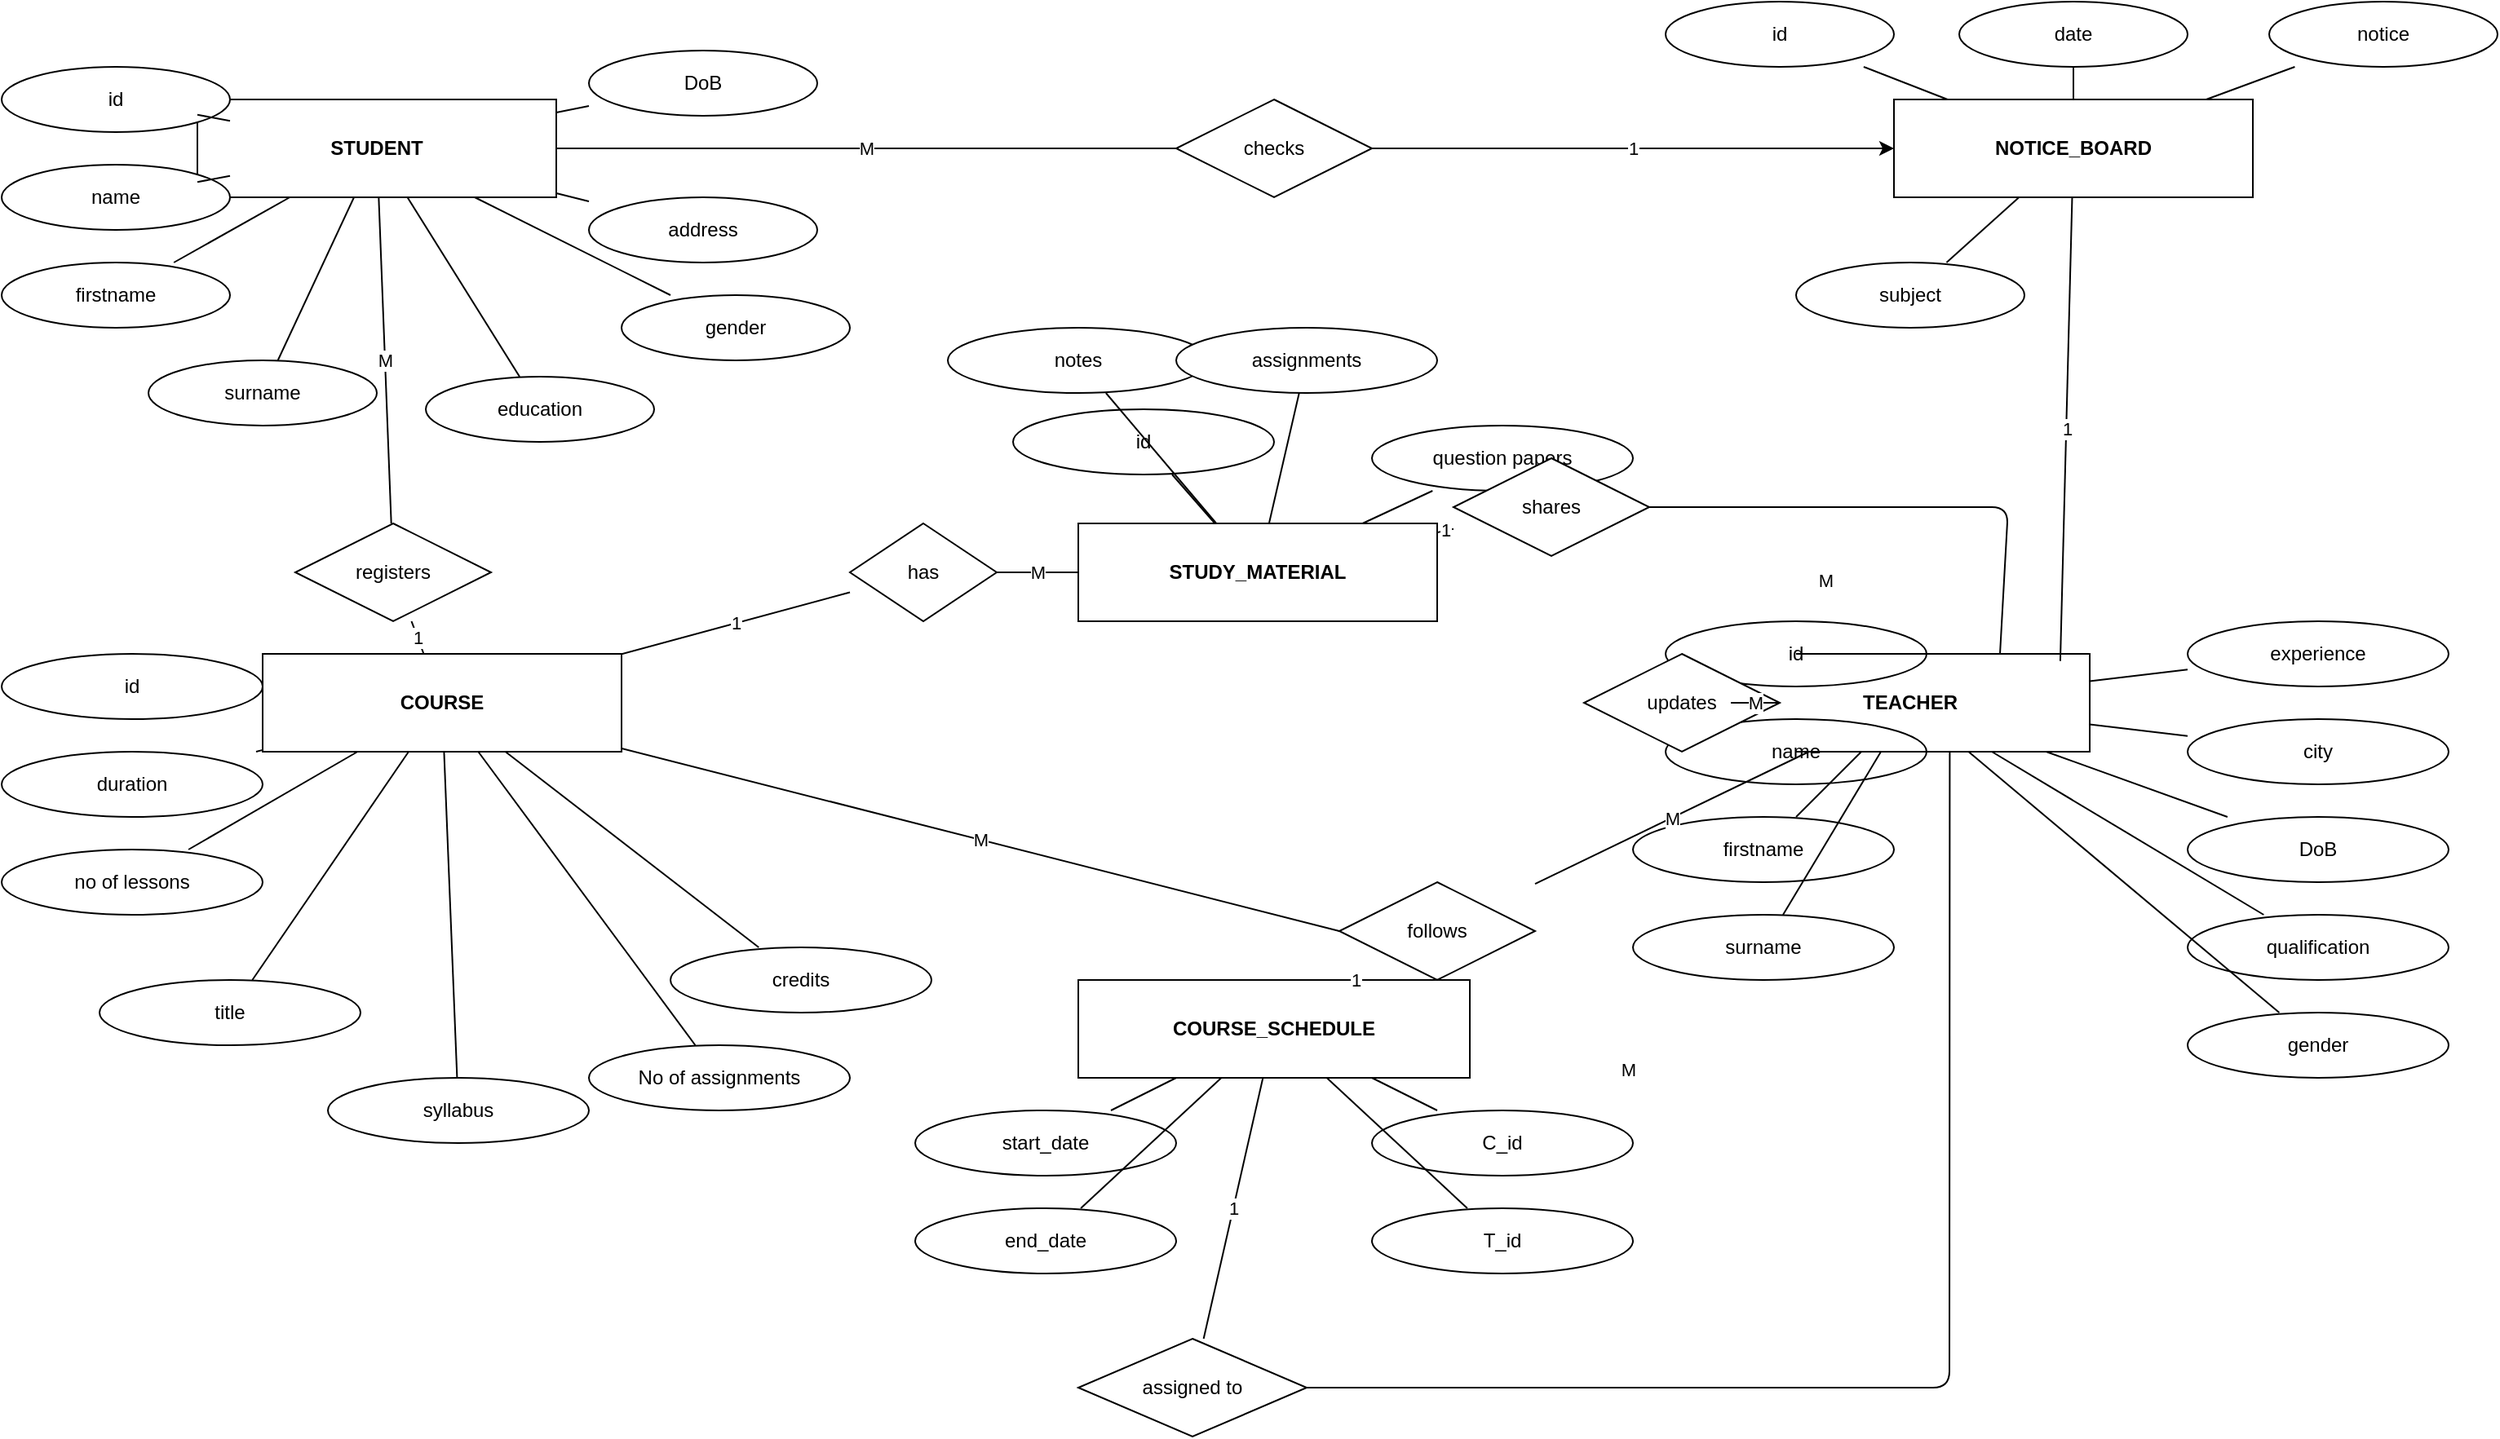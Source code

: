 <mxfile version="28.2.5">
  <diagram id="page-1" name="ER Diagram (editable)">
    <mxGraphModel dx="1930" dy="1273" grid="1" gridSize="10" guides="1" tooltips="1" connect="1" arrows="1" fold="1" page="1" pageScale="1" pageWidth="1600" pageHeight="1000" background="none" math="0" shadow="0">
      <root>
        <mxCell id="0" />
        <mxCell id="1" parent="0" />
        <mxCell id="ent_student" value="STUDENT" style="shape=rectangle;whiteSpace=wrap;html=1;rounded=0;fontStyle=1;" parent="1" vertex="1">
          <mxGeometry x="160" y="80" width="220" height="60" as="geometry" />
        </mxCell>
        <mxCell id="ent_course" value="COURSE" style="shape=rectangle;whiteSpace=wrap;html=1;rounded=0;fontStyle=1;" parent="1" vertex="1">
          <mxGeometry x="200" y="420" width="220" height="60" as="geometry" />
        </mxCell>
        <mxCell id="ent_teacher" value="TEACHER" style="shape=rectangle;whiteSpace=wrap;html=1;rounded=0;fontStyle=1;" parent="1" vertex="1">
          <mxGeometry x="1100" y="420" width="220" height="60" as="geometry" />
        </mxCell>
        <mxCell id="ent_notice" value="NOTICE_BOARD" style="shape=rectangle;whiteSpace=wrap;html=1;rounded=0;fontStyle=1;" parent="1" vertex="1">
          <mxGeometry x="1200" y="80" width="220" height="60" as="geometry" />
        </mxCell>
        <mxCell id="ent_study" value="STUDY_MATERIAL" style="shape=rectangle;whiteSpace=wrap;html=1;rounded=0;fontStyle=1;" parent="1" vertex="1">
          <mxGeometry x="700" y="340" width="220" height="60" as="geometry" />
        </mxCell>
        <mxCell id="ent_sched" value="COURSE_SCHEDULE" style="shape=rectangle;whiteSpace=wrap;html=1;rounded=0;fontStyle=1;" parent="1" vertex="1">
          <mxGeometry x="700" y="620" width="240" height="60" as="geometry" />
        </mxCell>
        <mxCell id="att_sid" value="id" style="shape=ellipse;whiteSpace=wrap;html=1;" parent="1" vertex="1">
          <mxGeometry x="40" y="60" width="140" height="40" as="geometry" />
        </mxCell>
        <mxCell id="e_att_sid" value="" style="endArrow=none;html=1;" parent="1" source="att_sid" target="ent_student" edge="1">
          <mxGeometry as="geometry" />
        </mxCell>
        <mxCell id="att_name" value="name" style="shape=ellipse;whiteSpace=wrap;html=1;" parent="1" vertex="1">
          <mxGeometry x="40" y="120" width="140" height="40" as="geometry" />
        </mxCell>
        <mxCell id="e_att_name" value="" style="endArrow=none;html=1;" parent="1" source="att_name" target="ent_student" edge="1">
          <mxGeometry as="geometry" />
        </mxCell>
        <mxCell id="att_fname" value="firstname" style="shape=ellipse;whiteSpace=wrap;html=1;" parent="1" vertex="1">
          <mxGeometry x="40" y="180" width="140" height="40" as="geometry" />
        </mxCell>
        <mxCell id="e_att_fname" value="" style="endArrow=none;html=1;" parent="1" source="att_fname" target="ent_student" edge="1">
          <mxGeometry as="geometry" />
        </mxCell>
        <mxCell id="att_sname" value="surname" style="shape=ellipse;whiteSpace=wrap;html=1;" parent="1" vertex="1">
          <mxGeometry x="130" y="240" width="140" height="40" as="geometry" />
        </mxCell>
        <mxCell id="e_att_sname" value="" style="endArrow=none;html=1;" parent="1" source="att_sname" target="ent_student" edge="1">
          <mxGeometry as="geometry" />
        </mxCell>
        <mxCell id="att_edu" value="education" style="shape=ellipse;whiteSpace=wrap;html=1;" parent="1" vertex="1">
          <mxGeometry x="300" y="250" width="140" height="40" as="geometry" />
        </mxCell>
        <mxCell id="e_att_edu" value="" style="endArrow=none;html=1;" parent="1" source="att_edu" target="ent_student" edge="1">
          <mxGeometry as="geometry" />
        </mxCell>
        <mxCell id="att_addr" value="address" style="shape=ellipse;whiteSpace=wrap;html=1;" parent="1" vertex="1">
          <mxGeometry x="400" y="140" width="140" height="40" as="geometry" />
        </mxCell>
        <mxCell id="e_att_addr" value="" style="endArrow=none;html=1;" parent="1" source="att_addr" target="ent_student" edge="1">
          <mxGeometry as="geometry" />
        </mxCell>
        <mxCell id="att_dob" value="DoB" style="shape=ellipse;whiteSpace=wrap;html=1;" parent="1" vertex="1">
          <mxGeometry x="400" y="50" width="140" height="40" as="geometry" />
        </mxCell>
        <mxCell id="e_att_dob" value="" style="endArrow=none;html=1;" parent="1" source="att_dob" target="ent_student" edge="1">
          <mxGeometry as="geometry" />
        </mxCell>
        <mxCell id="att_gender" value="gender" style="shape=ellipse;whiteSpace=wrap;html=1;" parent="1" vertex="1">
          <mxGeometry x="420" y="200" width="140" height="40" as="geometry" />
        </mxCell>
        <mxCell id="e_att_gender" value="" style="endArrow=none;html=1;" parent="1" source="att_gender" target="ent_student" edge="1">
          <mxGeometry as="geometry" />
        </mxCell>
        <mxCell id="att_cid" value="id" style="shape=ellipse;whiteSpace=wrap;html=1;" parent="1" vertex="1">
          <mxGeometry x="40" y="420" width="160" height="40" as="geometry" />
        </mxCell>
        <mxCell id="e_att_cid" value="" style="endArrow=none;html=1;" parent="1" source="att_cid" target="ent_course" edge="1">
          <mxGeometry as="geometry" />
        </mxCell>
        <mxCell id="att_title" value="title" style="shape=ellipse;whiteSpace=wrap;html=1;" parent="1" vertex="1">
          <mxGeometry x="100" y="620" width="160" height="40" as="geometry" />
        </mxCell>
        <mxCell id="e_att_title" value="" style="endArrow=none;html=1;" parent="1" source="att_title" target="ent_course" edge="1">
          <mxGeometry as="geometry" />
        </mxCell>
        <mxCell id="att_duration" value="duration" style="shape=ellipse;whiteSpace=wrap;html=1;" parent="1" vertex="1">
          <mxGeometry x="40" y="480" width="160" height="40" as="geometry" />
        </mxCell>
        <mxCell id="e_att_duration" value="" style="endArrow=none;html=1;" parent="1" source="att_duration" target="ent_course" edge="1">
          <mxGeometry as="geometry" />
        </mxCell>
        <mxCell id="att_lessons" value="no of lessons" style="shape=ellipse;whiteSpace=wrap;html=1;" parent="1" vertex="1">
          <mxGeometry x="40" y="540" width="160" height="40" as="geometry" />
        </mxCell>
        <mxCell id="e_att_lessons" value="" style="endArrow=none;html=1;" parent="1" source="att_lessons" target="ent_course" edge="1">
          <mxGeometry as="geometry" />
        </mxCell>
        <mxCell id="att_syllabus" value="syllabus" style="shape=ellipse;whiteSpace=wrap;html=1;" parent="1" vertex="1">
          <mxGeometry x="240" y="680" width="160" height="40" as="geometry" />
        </mxCell>
        <mxCell id="e_att_syllabus" value="" style="endArrow=none;html=1;" parent="1" source="att_syllabus" target="ent_course" edge="1">
          <mxGeometry as="geometry" />
        </mxCell>
        <mxCell id="att_assignments_num" value="No of assignments" style="shape=ellipse;whiteSpace=wrap;html=1;" parent="1" vertex="1">
          <mxGeometry x="400" y="660" width="160" height="40" as="geometry" />
        </mxCell>
        <mxCell id="e_att_assignments_num" value="" style="endArrow=none;html=1;" parent="1" source="att_assignments_num" target="ent_course" edge="1">
          <mxGeometry as="geometry" />
        </mxCell>
        <mxCell id="att_credits" value="credits" style="shape=ellipse;whiteSpace=wrap;html=1;" parent="1" vertex="1">
          <mxGeometry x="450" y="600" width="160" height="40" as="geometry" />
        </mxCell>
        <mxCell id="e_att_credits" value="" style="endArrow=none;html=1;" parent="1" source="att_credits" target="ent_course" edge="1">
          <mxGeometry as="geometry" />
        </mxCell>
        <mxCell id="att_tid" value="id" style="shape=ellipse;whiteSpace=wrap;html=1;" parent="1" vertex="1">
          <mxGeometry x="1060" y="400" width="160" height="40" as="geometry" />
        </mxCell>
        <mxCell id="e_att_tid" value="" style="endArrow=none;html=1;" parent="1" source="att_tid" target="ent_teacher" edge="1">
          <mxGeometry as="geometry" />
        </mxCell>
        <mxCell id="att_tname" value="name" style="shape=ellipse;whiteSpace=wrap;html=1;" parent="1" vertex="1">
          <mxGeometry x="1060" y="460" width="160" height="40" as="geometry" />
        </mxCell>
        <mxCell id="e_att_tname" value="" style="endArrow=none;html=1;" parent="1" source="att_tname" target="ent_teacher" edge="1">
          <mxGeometry as="geometry" />
        </mxCell>
        <mxCell id="att_tfname" value="firstname" style="shape=ellipse;whiteSpace=wrap;html=1;" parent="1" vertex="1">
          <mxGeometry x="1040" y="520" width="160" height="40" as="geometry" />
        </mxCell>
        <mxCell id="e_att_tfname" value="" style="endArrow=none;html=1;" parent="1" source="att_tfname" target="ent_teacher" edge="1">
          <mxGeometry as="geometry" />
        </mxCell>
        <mxCell id="att_tsname" value="surname" style="shape=ellipse;whiteSpace=wrap;html=1;" parent="1" vertex="1">
          <mxGeometry x="1040" y="580" width="160" height="40" as="geometry" />
        </mxCell>
        <mxCell id="e_att_tsname" value="" style="endArrow=none;html=1;" parent="1" source="att_tsname" target="ent_teacher" edge="1">
          <mxGeometry as="geometry" />
        </mxCell>
        <mxCell id="att_city" value="city" style="shape=ellipse;whiteSpace=wrap;html=1;" parent="1" vertex="1">
          <mxGeometry x="1380" y="460" width="160" height="40" as="geometry" />
        </mxCell>
        <mxCell id="e_att_city" value="" style="endArrow=none;html=1;" parent="1" source="att_city" target="ent_teacher" edge="1">
          <mxGeometry as="geometry" />
        </mxCell>
        <mxCell id="att_tdob" value="DoB" style="shape=ellipse;whiteSpace=wrap;html=1;" parent="1" vertex="1">
          <mxGeometry x="1380" y="520" width="160" height="40" as="geometry" />
        </mxCell>
        <mxCell id="e_att_tdob" value="" style="endArrow=none;html=1;" parent="1" source="att_tdob" target="ent_teacher" edge="1">
          <mxGeometry as="geometry" />
        </mxCell>
        <mxCell id="att_qual" value="qualification" style="shape=ellipse;whiteSpace=wrap;html=1;" parent="1" vertex="1">
          <mxGeometry x="1380" y="580" width="160" height="40" as="geometry" />
        </mxCell>
        <mxCell id="e_att_qual" value="" style="endArrow=none;html=1;" parent="1" source="att_qual" target="ent_teacher" edge="1">
          <mxGeometry as="geometry" />
        </mxCell>
        <mxCell id="att_gender_t" value="gender" style="shape=ellipse;whiteSpace=wrap;html=1;" parent="1" vertex="1">
          <mxGeometry x="1380" y="640" width="160" height="40" as="geometry" />
        </mxCell>
        <mxCell id="e_att_gender_t" value="" style="endArrow=none;html=1;" parent="1" source="att_gender_t" target="ent_teacher" edge="1">
          <mxGeometry as="geometry" />
        </mxCell>
        <mxCell id="att_exp" value="experience" style="shape=ellipse;whiteSpace=wrap;html=1;" parent="1" vertex="1">
          <mxGeometry x="1380" y="400" width="160" height="40" as="geometry" />
        </mxCell>
        <mxCell id="e_att_exp" value="" style="endArrow=none;html=1;" parent="1" source="att_exp" target="ent_teacher" edge="1">
          <mxGeometry as="geometry" />
        </mxCell>
        <mxCell id="att_sm_id" value="id" style="shape=ellipse;whiteSpace=wrap;html=1;" parent="1" vertex="1">
          <mxGeometry x="660" y="270" width="160" height="40" as="geometry" />
        </mxCell>
        <mxCell id="e_att_sm_id" value="" style="endArrow=none;html=1;" parent="1" source="att_sm_id" target="ent_study" edge="1">
          <mxGeometry as="geometry" />
        </mxCell>
        <mxCell id="att_notes" value="notes" style="shape=ellipse;whiteSpace=wrap;html=1;" parent="1" vertex="1">
          <mxGeometry x="620" y="220" width="160" height="40" as="geometry" />
        </mxCell>
        <mxCell id="e_att_notes" value="" style="endArrow=none;html=1;" parent="1" source="att_notes" target="ent_study" edge="1">
          <mxGeometry as="geometry" />
        </mxCell>
        <mxCell id="att_assignments" value="assignments" style="shape=ellipse;whiteSpace=wrap;html=1;" parent="1" vertex="1">
          <mxGeometry x="760" y="220" width="160" height="40" as="geometry" />
        </mxCell>
        <mxCell id="e_att_assignments" value="" style="endArrow=none;html=1;" parent="1" source="att_assignments" target="ent_study" edge="1">
          <mxGeometry as="geometry" />
        </mxCell>
        <mxCell id="att_qpapers" value="question papers" style="shape=ellipse;whiteSpace=wrap;html=1;" parent="1" vertex="1">
          <mxGeometry x="880" y="280" width="160" height="40" as="geometry" />
        </mxCell>
        <mxCell id="e_att_qpapers" value="" style="endArrow=none;html=1;" parent="1" source="att_qpapers" target="ent_study" edge="1">
          <mxGeometry as="geometry" />
        </mxCell>
        <mxCell id="att_start" value="start_date" style="shape=ellipse;whiteSpace=wrap;html=1;" parent="1" vertex="1">
          <mxGeometry x="600" y="700" width="160" height="40" as="geometry" />
        </mxCell>
        <mxCell id="e_att_start" value="" style="endArrow=none;html=1;" parent="1" source="att_start" target="ent_sched" edge="1">
          <mxGeometry as="geometry" />
        </mxCell>
        <mxCell id="att_end" value="end_date" style="shape=ellipse;whiteSpace=wrap;html=1;" parent="1" vertex="1">
          <mxGeometry x="600" y="760" width="160" height="40" as="geometry" />
        </mxCell>
        <mxCell id="e_att_end" value="" style="endArrow=none;html=1;" parent="1" source="att_end" target="ent_sched" edge="1">
          <mxGeometry as="geometry" />
        </mxCell>
        <mxCell id="att_cid_fk" value="C_id" style="shape=ellipse;whiteSpace=wrap;html=1;" parent="1" vertex="1">
          <mxGeometry x="880" y="700" width="160" height="40" as="geometry" />
        </mxCell>
        <mxCell id="e_att_cid_fk" value="" style="endArrow=none;html=1;" parent="1" source="att_cid_fk" target="ent_sched" edge="1">
          <mxGeometry as="geometry" />
        </mxCell>
        <mxCell id="att_tid_fk" value="T_id" style="shape=ellipse;whiteSpace=wrap;html=1;" parent="1" vertex="1">
          <mxGeometry x="880" y="760" width="160" height="40" as="geometry" />
        </mxCell>
        <mxCell id="e_att_tid_fk" value="" style="endArrow=none;html=1;" parent="1" source="att_tid_fk" target="ent_sched" edge="1">
          <mxGeometry as="geometry" />
        </mxCell>
        <mxCell id="att_nid" value="id" style="shape=ellipse;whiteSpace=wrap;html=1;" parent="1" vertex="1">
          <mxGeometry x="1060" y="20" width="140" height="40" as="geometry" />
        </mxCell>
        <mxCell id="e_att_nid" value="" style="endArrow=none;html=1;" parent="1" source="att_nid" target="ent_notice" edge="1">
          <mxGeometry as="geometry" />
        </mxCell>
        <mxCell id="att_notice" value="notice" style="shape=ellipse;whiteSpace=wrap;html=1;" parent="1" vertex="1">
          <mxGeometry x="1430" y="20" width="140" height="40" as="geometry" />
        </mxCell>
        <mxCell id="e_att_notice" value="" style="endArrow=none;html=1;" parent="1" source="att_notice" target="ent_notice" edge="1">
          <mxGeometry as="geometry" />
        </mxCell>
        <mxCell id="att_subject" value="subject" style="shape=ellipse;whiteSpace=wrap;html=1;" parent="1" vertex="1">
          <mxGeometry x="1140" y="180" width="140" height="40" as="geometry" />
        </mxCell>
        <mxCell id="e_att_subject" value="" style="endArrow=none;html=1;" parent="1" source="att_subject" target="ent_notice" edge="1">
          <mxGeometry as="geometry" />
        </mxCell>
        <mxCell id="att_ndate" value="date" style="shape=ellipse;whiteSpace=wrap;html=1;" parent="1" vertex="1">
          <mxGeometry x="1240" y="20" width="140" height="40" as="geometry" />
        </mxCell>
        <mxCell id="e_att_ndate" value="" style="endArrow=none;html=1;" parent="1" source="att_ndate" target="ent_notice" edge="1">
          <mxGeometry as="geometry" />
        </mxCell>
        <mxCell id="rel_registers" value="registers" style="shape=rhombus;whiteSpace=wrap;html=1;" parent="1" vertex="1">
          <mxGeometry x="220" y="340" width="120" height="60" as="geometry" />
        </mxCell>
        <mxCell id="rel_has" value="has" style="shape=rhombus;whiteSpace=wrap;html=1;" parent="1" vertex="1">
          <mxGeometry x="560" y="340" width="90" height="60" as="geometry" />
        </mxCell>
        <mxCell id="rel_checks" value="checks" style="shape=rhombus;whiteSpace=wrap;html=1;" parent="1" vertex="1">
          <mxGeometry x="760" y="80" width="120" height="60" as="geometry" />
        </mxCell>
        <mxCell id="rel_updates" value="updates" style="shape=rhombus;whiteSpace=wrap;html=1;" parent="1" vertex="1">
          <mxGeometry x="1010" y="420" width="120" height="60" as="geometry" />
        </mxCell>
        <mxCell id="rel_shares" value="shares" style="shape=rhombus;whiteSpace=wrap;html=1;" parent="1" vertex="1">
          <mxGeometry x="930" y="300" width="120" height="60" as="geometry" />
        </mxCell>
        <mxCell id="rel_follows" value="follows" style="shape=rhombus;whiteSpace=wrap;html=1;" parent="1" vertex="1">
          <mxGeometry x="860" y="560" width="120" height="60" as="geometry" />
        </mxCell>
        <mxCell id="rel_assigned" value="assigned to" style="shape=rhombus;whiteSpace=wrap;html=1;" parent="1" vertex="1">
          <mxGeometry x="700" y="840" width="140" height="60" as="geometry" />
        </mxCell>
        <mxCell id="e_student_registers" value="M" style="endArrow=none;html=1;" parent="1" source="ent_student" target="rel_registers" edge="1">
          <mxGeometry as="geometry" />
        </mxCell>
        <mxCell id="e_registers_course" value="1" style="endArrow=none;html=1;" parent="1" source="rel_registers" target="ent_course" edge="1">
          <mxGeometry as="geometry" />
        </mxCell>
        <mxCell id="e_course_has" value="1" style="endArrow=none;html=1;" parent="1" source="ent_course" target="rel_has" edge="1">
          <mxGeometry as="geometry" />
        </mxCell>
        <mxCell id="e_has_study" value="M" style="endArrow=none;html=1;" parent="1" source="rel_has" target="ent_study" edge="1">
          <mxGeometry as="geometry" />
        </mxCell>
        <mxCell id="e_student_checks" value="M" style="endArrow=none;html=1;" parent="1" source="ent_student" target="rel_checks" edge="1">
          <mxGeometry as="geometry" />
        </mxCell>
        <mxCell id="e_checks_notice" value="1" style="endArrow=classic;html=1;" parent="1" source="rel_checks" target="ent_notice" edge="1">
          <mxGeometry as="geometry" />
        </mxCell>
        <mxCell id="e_teacher_updates" value="M" style="endArrow=none;html=1;" parent="1" source="ent_teacher" target="rel_updates" edge="1">
          <mxGeometry as="geometry" />
        </mxCell>
        <mxCell id="e_updates_notice" value="1" style="endArrow=none;html=1;exitX=0.918;exitY=0.073;exitDx=0;exitDy=0;exitPerimeter=0;" parent="1" source="ent_teacher" target="ent_notice" edge="1">
          <mxGeometry as="geometry" />
        </mxCell>
        <mxCell id="e_teacher_shares" value="M" style="endArrow=none;html=1;entryX=1;entryY=0.5;entryDx=0;entryDy=0;exitX=0.75;exitY=0;exitDx=0;exitDy=0;" parent="1" source="ent_teacher" target="rel_shares" edge="1">
          <mxGeometry as="geometry">
            <Array as="points">
              <mxPoint x="1270" y="330" />
            </Array>
          </mxGeometry>
        </mxCell>
        <mxCell id="e_shares_study" value="1" style="endArrow=none;html=1;" parent="1" source="rel_shares" target="ent_study" edge="1">
          <mxGeometry as="geometry" />
        </mxCell>
        <mxCell id="e_sched_to_follows" value="1" style="endArrow=none;html=1;" parent="1" source="ent_sched" target="rel_follows" edge="1">
          <mxGeometry as="geometry" />
        </mxCell>
        <mxCell id="e_follows_course" value="" style="endArrow=none;html=1;" parent="1" target="ent_course" edge="1">
          <mxGeometry as="geometry" />
        </mxCell>
        <mxCell id="e_follows_course2" value="M" style="endArrow=none;html=1;exitX=0;exitY=0.5;exitDx=0;exitDy=0;" parent="1" source="rel_follows" target="ent_course" edge="1">
          <mxGeometry as="geometry" />
        </mxCell>
        <mxCell id="e_follows_teacher2" value="M" style="endArrow=none;html=1;" parent="1" source="rel_follows" target="ent_teacher" edge="1">
          <mxGeometry as="geometry" />
        </mxCell>
        <mxCell id="e_assigned_sched" value="1" style="endArrow=none;html=1;" parent="1" source="ent_sched" target="rel_assigned" edge="1">
          <mxGeometry as="geometry" />
        </mxCell>
        <mxCell id="e_assigned_teacher" value="M" style="endArrow=none;html=1;entryX=0.61;entryY=0.997;entryDx=0;entryDy=0;entryPerimeter=0;" parent="1" source="rel_assigned" target="ent_teacher" edge="1">
          <mxGeometry as="geometry">
            <Array as="points">
              <mxPoint x="1234" y="870" />
            </Array>
          </mxGeometry>
        </mxCell>
      </root>
    </mxGraphModel>
  </diagram>
</mxfile>
